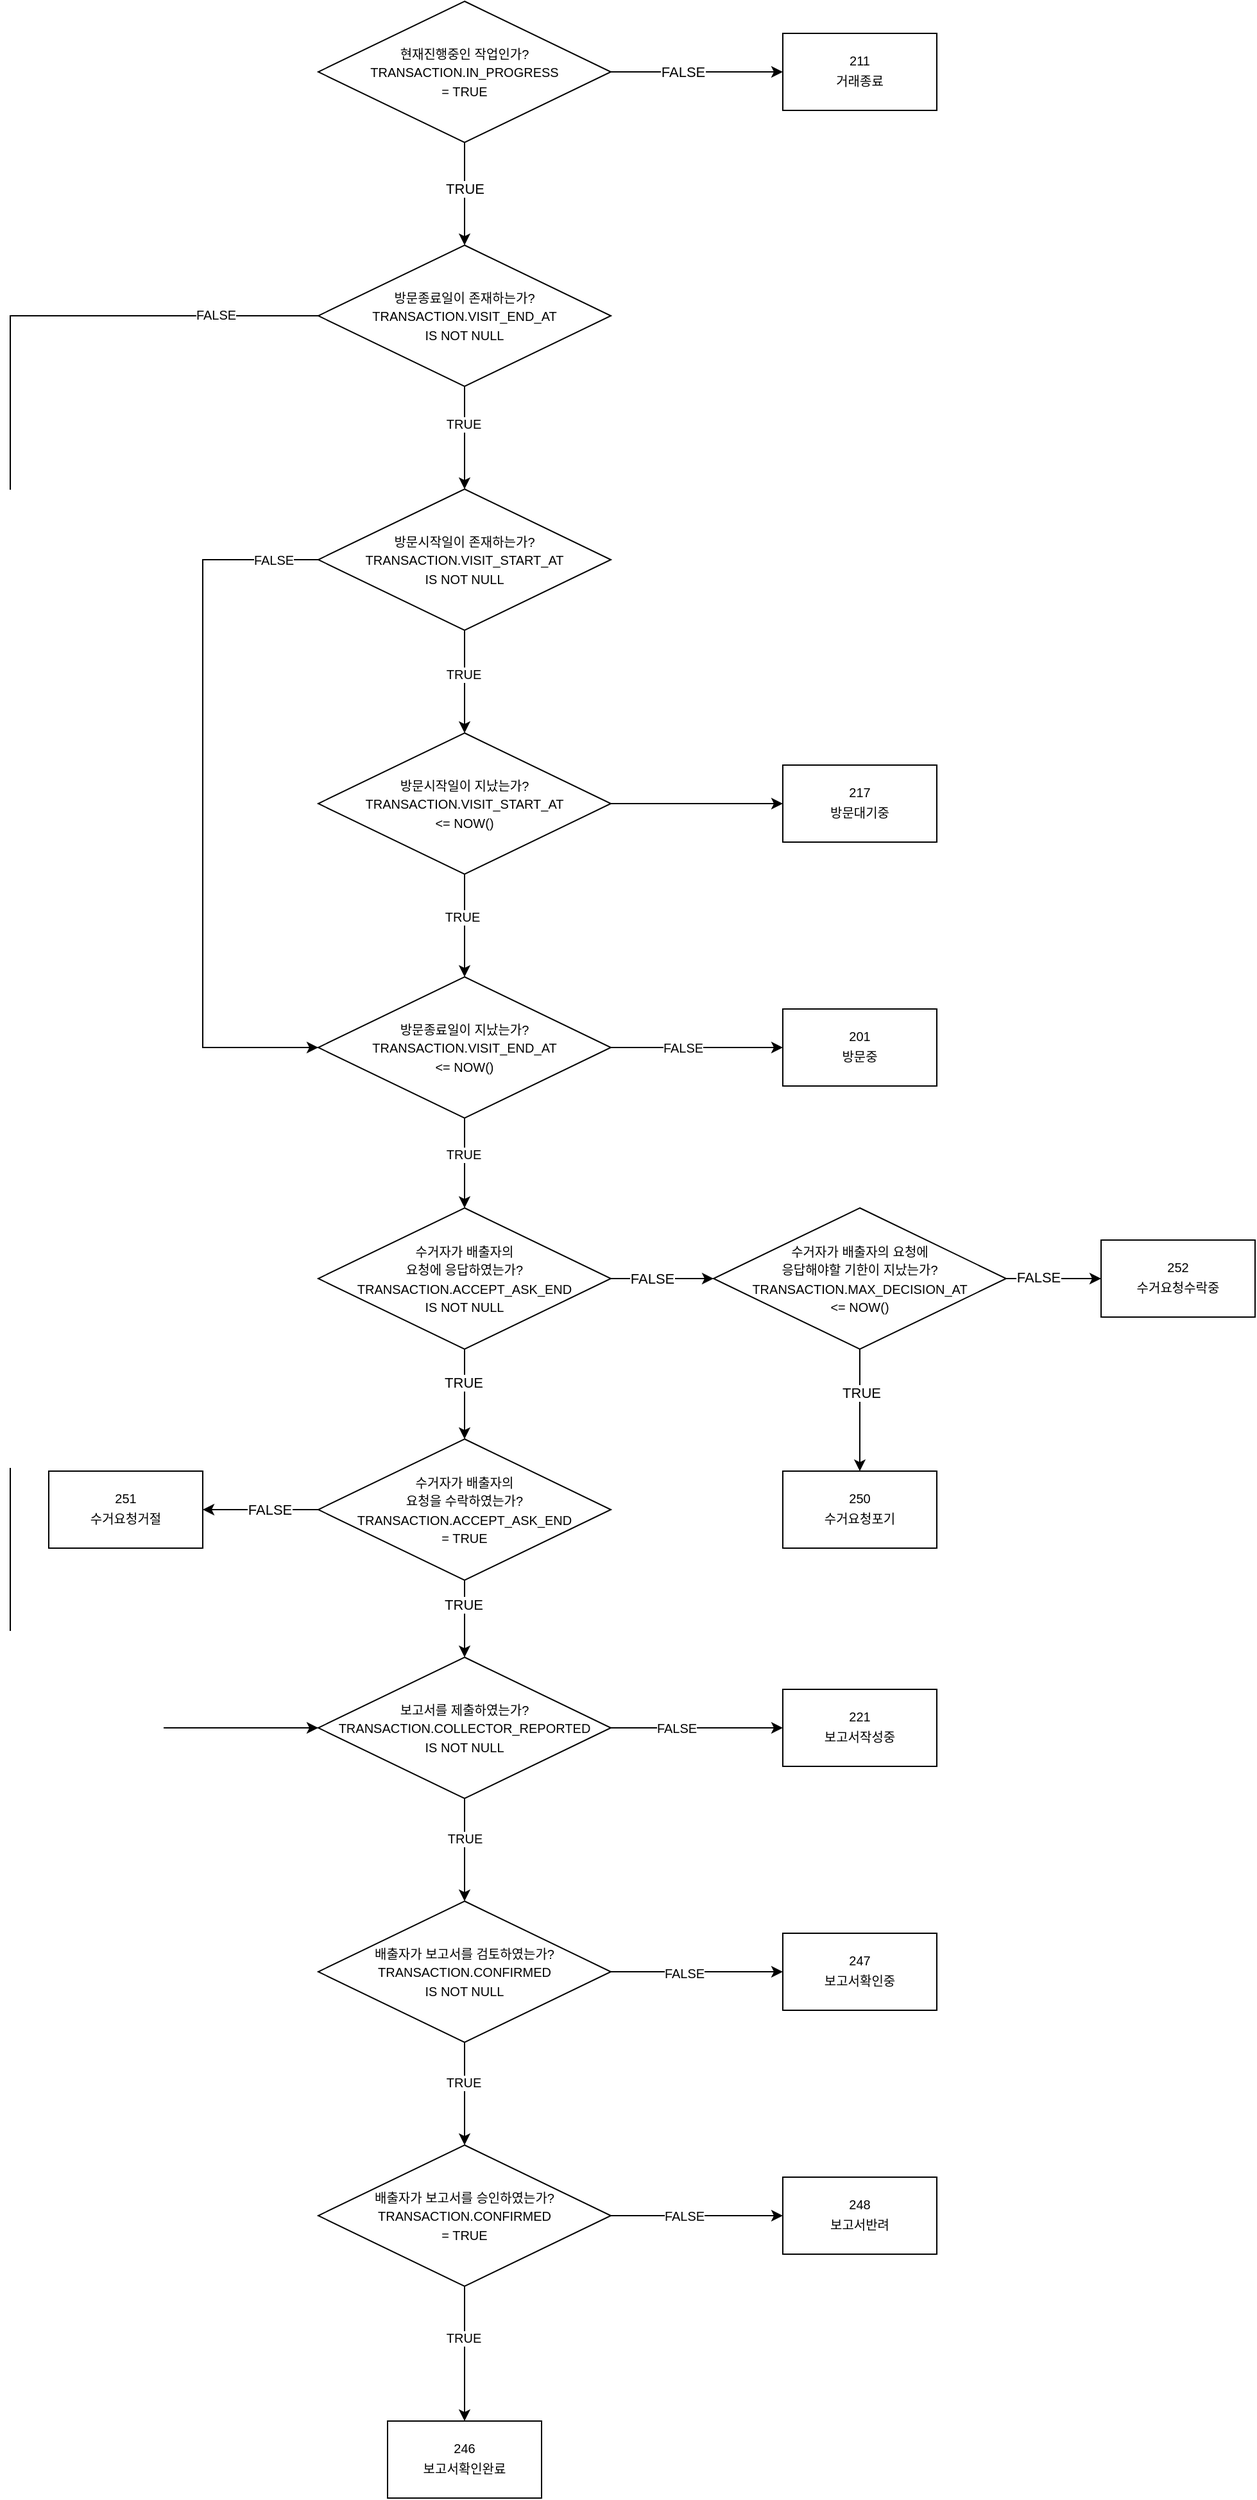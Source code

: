 <mxfile>
    <diagram id="NKuB78-2iF7RFg5ZVrHi" name="Page-1">
        <mxGraphModel dx="2127" dy="693" grid="1" gridSize="10" guides="1" tooltips="1" connect="1" arrows="1" fold="1" page="1" pageScale="1" pageWidth="827" pageHeight="1169" math="0" shadow="0">
            <root>
                <mxCell id="0"/>
                <mxCell id="1" parent="0"/>
                <mxCell id="uX54Qr66YurnJH-6QOxl-3" value="" style="edgeStyle=orthogonalEdgeStyle;rounded=0;orthogonalLoop=1;jettySize=auto;html=1;" parent="1" source="uX54Qr66YurnJH-6QOxl-1" target="uX54Qr66YurnJH-6QOxl-2" edge="1">
                    <mxGeometry relative="1" as="geometry"/>
                </mxCell>
                <mxCell id="uX54Qr66YurnJH-6QOxl-4" value="FALSE" style="edgeLabel;html=1;align=center;verticalAlign=middle;resizable=0;points=[];" parent="uX54Qr66YurnJH-6QOxl-3" vertex="1" connectable="0">
                    <mxGeometry x="-0.17" relative="1" as="geometry">
                        <mxPoint as="offset"/>
                    </mxGeometry>
                </mxCell>
                <mxCell id="uX54Qr66YurnJH-6QOxl-6" value="" style="edgeStyle=orthogonalEdgeStyle;rounded=0;orthogonalLoop=1;jettySize=auto;html=1;" parent="1" source="uX54Qr66YurnJH-6QOxl-1" target="uX54Qr66YurnJH-6QOxl-5" edge="1">
                    <mxGeometry relative="1" as="geometry"/>
                </mxCell>
                <mxCell id="uX54Qr66YurnJH-6QOxl-7" value="TRUE" style="edgeLabel;html=1;align=center;verticalAlign=middle;resizable=0;points=[];" parent="uX54Qr66YurnJH-6QOxl-6" vertex="1" connectable="0">
                    <mxGeometry x="-0.11" relative="1" as="geometry">
                        <mxPoint as="offset"/>
                    </mxGeometry>
                </mxCell>
                <mxCell id="uX54Qr66YurnJH-6QOxl-1" value="&lt;font style=&quot;font-size: 10px&quot;&gt;&lt;span style=&quot;font-size: 10px&quot;&gt;현재진행중인 작업인가?&lt;/span&gt;&lt;br style=&quot;font-size: 10px&quot;&gt;TRANSACTION.IN_PROGRESS&lt;br&gt;= TRUE&lt;br&gt;&lt;/font&gt;" style="rhombus;whiteSpace=wrap;html=1;" parent="1" vertex="1">
                    <mxGeometry x="-560" y="40" width="228" height="110" as="geometry"/>
                </mxCell>
                <mxCell id="uX54Qr66YurnJH-6QOxl-2" value="&lt;font style=&quot;font-size: 10px&quot;&gt;211&lt;br&gt;&lt;/font&gt;&lt;table style=&quot;font-size: 10px&quot;&gt;&lt;tbody&gt;&lt;tr&gt;&lt;td&gt;&lt;font style=&quot;font-size: 10px&quot;&gt;거래종료&lt;/font&gt;&lt;/td&gt;&lt;/tr&gt;&lt;/tbody&gt;&lt;/table&gt;" style="whiteSpace=wrap;html=1;" parent="1" vertex="1">
                    <mxGeometry x="-198" y="65" width="120" height="60" as="geometry"/>
                </mxCell>
                <mxCell id="uX54Qr66YurnJH-6QOxl-14" value="" style="edgeStyle=orthogonalEdgeStyle;rounded=0;orthogonalLoop=1;jettySize=auto;html=1;fontSize=10;" parent="1" source="uX54Qr66YurnJH-6QOxl-5" target="uX54Qr66YurnJH-6QOxl-13" edge="1">
                    <mxGeometry relative="1" as="geometry"/>
                </mxCell>
                <mxCell id="uX54Qr66YurnJH-6QOxl-17" value="TRUE" style="edgeLabel;html=1;align=center;verticalAlign=middle;resizable=0;points=[];fontSize=10;" parent="uX54Qr66YurnJH-6QOxl-14" vertex="1" connectable="0">
                    <mxGeometry x="-0.29" y="-1" relative="1" as="geometry">
                        <mxPoint as="offset"/>
                    </mxGeometry>
                </mxCell>
                <mxCell id="uX54Qr66YurnJH-6QOxl-51" style="edgeStyle=orthogonalEdgeStyle;rounded=0;orthogonalLoop=1;jettySize=auto;html=1;entryX=0;entryY=0.5;entryDx=0;entryDy=0;fontSize=10;exitX=0;exitY=0.5;exitDx=0;exitDy=0;" parent="1" source="uX54Qr66YurnJH-6QOxl-5" target="uX54Qr66YurnJH-6QOxl-29" edge="1">
                    <mxGeometry relative="1" as="geometry">
                        <Array as="points">
                            <mxPoint x="-800" y="285"/>
                            <mxPoint x="-800" y="1385"/>
                        </Array>
                    </mxGeometry>
                </mxCell>
                <mxCell id="uX54Qr66YurnJH-6QOxl-52" value="FALSE" style="edgeLabel;html=1;align=center;verticalAlign=middle;resizable=0;points=[];fontSize=10;" parent="uX54Qr66YurnJH-6QOxl-51" vertex="1" connectable="0">
                    <mxGeometry x="-0.898" y="-1" relative="1" as="geometry">
                        <mxPoint as="offset"/>
                    </mxGeometry>
                </mxCell>
                <mxCell id="uX54Qr66YurnJH-6QOxl-5" value="&lt;font style=&quot;font-size: 10px&quot;&gt;&lt;span style=&quot;font-size: 10px&quot;&gt;방문종료일이 존재하는가?&lt;/span&gt;&lt;br style=&quot;font-size: 10px&quot;&gt;&lt;span style=&quot;font-size: 10px&quot;&gt;TRANSACTION.VISIT_END_AT&lt;/span&gt;&lt;br&gt;&lt;span&gt;IS NOT NULL&lt;/span&gt;&lt;br&gt;&lt;/font&gt;" style="rhombus;whiteSpace=wrap;html=1;" parent="1" vertex="1">
                    <mxGeometry x="-560" y="230" width="228" height="110" as="geometry"/>
                </mxCell>
                <mxCell id="uX54Qr66YurnJH-6QOxl-16" value="" style="edgeStyle=orthogonalEdgeStyle;rounded=0;orthogonalLoop=1;jettySize=auto;html=1;fontSize=10;" parent="1" source="uX54Qr66YurnJH-6QOxl-13" target="uX54Qr66YurnJH-6QOxl-15" edge="1">
                    <mxGeometry relative="1" as="geometry"/>
                </mxCell>
                <mxCell id="uX54Qr66YurnJH-6QOxl-18" value="TRUE" style="edgeLabel;html=1;align=center;verticalAlign=middle;resizable=0;points=[];fontSize=10;" parent="uX54Qr66YurnJH-6QOxl-16" vertex="1" connectable="0">
                    <mxGeometry x="-0.15" y="-1" relative="1" as="geometry">
                        <mxPoint as="offset"/>
                    </mxGeometry>
                </mxCell>
                <mxCell id="uX54Qr66YurnJH-6QOxl-22" style="edgeStyle=orthogonalEdgeStyle;rounded=0;orthogonalLoop=1;jettySize=auto;html=1;entryX=0;entryY=0.5;entryDx=0;entryDy=0;fontSize=10;exitX=0;exitY=0.5;exitDx=0;exitDy=0;" parent="1" source="uX54Qr66YurnJH-6QOxl-13" target="uX54Qr66YurnJH-6QOxl-19" edge="1">
                    <mxGeometry relative="1" as="geometry">
                        <Array as="points">
                            <mxPoint x="-650" y="475"/>
                            <mxPoint x="-650" y="855"/>
                        </Array>
                    </mxGeometry>
                </mxCell>
                <mxCell id="uX54Qr66YurnJH-6QOxl-23" value="FALSE" style="edgeLabel;html=1;align=center;verticalAlign=middle;resizable=0;points=[];fontSize=10;" parent="uX54Qr66YurnJH-6QOxl-22" vertex="1" connectable="0">
                    <mxGeometry x="-0.824" y="1" relative="1" as="geometry">
                        <mxPoint x="14" y="-1" as="offset"/>
                    </mxGeometry>
                </mxCell>
                <mxCell id="uX54Qr66YurnJH-6QOxl-13" value="&lt;font style=&quot;font-size: 10px&quot;&gt;&lt;span style=&quot;font-size: 10px&quot;&gt;방문시작일이 존재하는가?&lt;/span&gt;&lt;br style=&quot;font-size: 10px&quot;&gt;&lt;span style=&quot;font-size: 10px&quot;&gt;TRANSACTION.VISIT_START_AT&lt;/span&gt;&lt;br&gt;&lt;span&gt;IS NOT NULL&lt;/span&gt;&lt;br&gt;&lt;/font&gt;" style="rhombus;whiteSpace=wrap;html=1;" parent="1" vertex="1">
                    <mxGeometry x="-560" y="420" width="228" height="110" as="geometry"/>
                </mxCell>
                <mxCell id="uX54Qr66YurnJH-6QOxl-20" value="" style="edgeStyle=orthogonalEdgeStyle;rounded=0;orthogonalLoop=1;jettySize=auto;html=1;fontSize=10;" parent="1" source="uX54Qr66YurnJH-6QOxl-15" target="uX54Qr66YurnJH-6QOxl-19" edge="1">
                    <mxGeometry relative="1" as="geometry"/>
                </mxCell>
                <mxCell id="uX54Qr66YurnJH-6QOxl-21" value="TRUE" style="edgeLabel;html=1;align=center;verticalAlign=middle;resizable=0;points=[];fontSize=10;" parent="uX54Qr66YurnJH-6QOxl-20" vertex="1" connectable="0">
                    <mxGeometry x="-0.186" y="-2" relative="1" as="geometry">
                        <mxPoint as="offset"/>
                    </mxGeometry>
                </mxCell>
                <mxCell id="uX54Qr66YurnJH-6QOxl-28" value="" style="edgeStyle=orthogonalEdgeStyle;rounded=0;orthogonalLoop=1;jettySize=auto;html=1;fontSize=10;" parent="1" source="uX54Qr66YurnJH-6QOxl-15" target="uX54Qr66YurnJH-6QOxl-27" edge="1">
                    <mxGeometry relative="1" as="geometry"/>
                </mxCell>
                <mxCell id="uX54Qr66YurnJH-6QOxl-15" value="&lt;font style=&quot;font-size: 10px&quot;&gt;&lt;span style=&quot;font-size: 10px&quot;&gt;방문시작일이 지났는가?&lt;/span&gt;&lt;br style=&quot;font-size: 10px&quot;&gt;&lt;span style=&quot;font-size: 10px&quot;&gt;TRANSACTION.VISIT_START_AT&lt;/span&gt;&lt;br&gt;&lt;span&gt;&amp;lt;= NOW()&lt;/span&gt;&lt;br&gt;&lt;/font&gt;" style="rhombus;whiteSpace=wrap;html=1;" parent="1" vertex="1">
                    <mxGeometry x="-560" y="610" width="228" height="110" as="geometry"/>
                </mxCell>
                <mxCell id="uX54Qr66YurnJH-6QOxl-25" value="" style="edgeStyle=orthogonalEdgeStyle;rounded=0;orthogonalLoop=1;jettySize=auto;html=1;fontSize=10;" parent="1" source="uX54Qr66YurnJH-6QOxl-19" target="uX54Qr66YurnJH-6QOxl-24" edge="1">
                    <mxGeometry relative="1" as="geometry"/>
                </mxCell>
                <mxCell id="uX54Qr66YurnJH-6QOxl-26" value="FALSE" style="edgeLabel;html=1;align=center;verticalAlign=middle;resizable=0;points=[];fontSize=10;" parent="uX54Qr66YurnJH-6QOxl-25" vertex="1" connectable="0">
                    <mxGeometry x="-0.164" relative="1" as="geometry">
                        <mxPoint as="offset"/>
                    </mxGeometry>
                </mxCell>
                <mxCell id="uX54Qr66YurnJH-6QOxl-30" value="" style="edgeStyle=orthogonalEdgeStyle;rounded=0;orthogonalLoop=1;jettySize=auto;html=1;fontSize=10;entryX=0.5;entryY=0;entryDx=0;entryDy=0;" parent="1" source="uX54Qr66YurnJH-6QOxl-19" target="3" edge="1">
                    <mxGeometry relative="1" as="geometry"/>
                </mxCell>
                <mxCell id="uX54Qr66YurnJH-6QOxl-31" value="TRUE" style="edgeLabel;html=1;align=center;verticalAlign=middle;resizable=0;points=[];fontSize=10;" parent="uX54Qr66YurnJH-6QOxl-30" vertex="1" connectable="0">
                    <mxGeometry x="-0.207" y="-1" relative="1" as="geometry">
                        <mxPoint as="offset"/>
                    </mxGeometry>
                </mxCell>
                <mxCell id="uX54Qr66YurnJH-6QOxl-19" value="&lt;font style=&quot;font-size: 10px&quot;&gt;&lt;span style=&quot;font-size: 10px&quot;&gt;방문종료일이 지났는가?&lt;/span&gt;&lt;br style=&quot;font-size: 10px&quot;&gt;&lt;span style=&quot;font-size: 10px&quot;&gt;TRANSACTION.VISIT_END_AT&lt;/span&gt;&lt;br&gt;&lt;span&gt;&amp;lt;= NOW()&lt;/span&gt;&lt;br&gt;&lt;/font&gt;" style="rhombus;whiteSpace=wrap;html=1;" parent="1" vertex="1">
                    <mxGeometry x="-560" y="800" width="228" height="110" as="geometry"/>
                </mxCell>
                <mxCell id="uX54Qr66YurnJH-6QOxl-24" value="&lt;font style=&quot;font-size: 10px&quot;&gt;201&lt;br&gt;&lt;/font&gt;&lt;table style=&quot;font-size: 10px&quot;&gt;&lt;tbody&gt;&lt;tr&gt;&lt;td&gt;방문중&lt;/td&gt;&lt;/tr&gt;&lt;/tbody&gt;&lt;/table&gt;" style="whiteSpace=wrap;html=1;" parent="1" vertex="1">
                    <mxGeometry x="-198" y="825" width="120" height="60" as="geometry"/>
                </mxCell>
                <mxCell id="uX54Qr66YurnJH-6QOxl-27" value="&lt;font style=&quot;font-size: 10px&quot;&gt;217&lt;br&gt;&lt;/font&gt;&lt;table style=&quot;font-size: 10px&quot;&gt;&lt;tbody&gt;&lt;tr&gt;&lt;td&gt;방문대기중&lt;/td&gt;&lt;/tr&gt;&lt;/tbody&gt;&lt;/table&gt;" style="whiteSpace=wrap;html=1;" parent="1" vertex="1">
                    <mxGeometry x="-198" y="635" width="120" height="60" as="geometry"/>
                </mxCell>
                <mxCell id="uX54Qr66YurnJH-6QOxl-33" value="" style="edgeStyle=orthogonalEdgeStyle;rounded=0;orthogonalLoop=1;jettySize=auto;html=1;fontSize=10;" parent="1" source="uX54Qr66YurnJH-6QOxl-29" target="uX54Qr66YurnJH-6QOxl-32" edge="1">
                    <mxGeometry relative="1" as="geometry"/>
                </mxCell>
                <mxCell id="uX54Qr66YurnJH-6QOxl-34" value="FALSE" style="edgeLabel;html=1;align=center;verticalAlign=middle;resizable=0;points=[];fontSize=10;" parent="uX54Qr66YurnJH-6QOxl-33" vertex="1" connectable="0">
                    <mxGeometry x="-0.241" relative="1" as="geometry">
                        <mxPoint as="offset"/>
                    </mxGeometry>
                </mxCell>
                <mxCell id="uX54Qr66YurnJH-6QOxl-36" value="" style="edgeStyle=orthogonalEdgeStyle;rounded=0;orthogonalLoop=1;jettySize=auto;html=1;fontSize=10;" parent="1" source="uX54Qr66YurnJH-6QOxl-29" target="uX54Qr66YurnJH-6QOxl-35" edge="1">
                    <mxGeometry relative="1" as="geometry"/>
                </mxCell>
                <mxCell id="uX54Qr66YurnJH-6QOxl-37" value="TRUE" style="edgeLabel;html=1;align=center;verticalAlign=middle;resizable=0;points=[];fontSize=10;" parent="uX54Qr66YurnJH-6QOxl-36" vertex="1" connectable="0">
                    <mxGeometry x="-0.229" relative="1" as="geometry">
                        <mxPoint as="offset"/>
                    </mxGeometry>
                </mxCell>
                <mxCell id="uX54Qr66YurnJH-6QOxl-29" value="&lt;font&gt;&lt;span style=&quot;font-size: 10px&quot;&gt;보고서를 제출하였는가?&lt;/span&gt;&lt;br style=&quot;font-size: 10px&quot;&gt;&lt;span style=&quot;font-size: 10px&quot;&gt;TRANSACTION.COLLECTOR_REPORTED&lt;/span&gt;&lt;br&gt;&lt;span style=&quot;font-size: 10px&quot;&gt;IS NOT NULL&lt;/span&gt;&lt;br&gt;&lt;/font&gt;" style="rhombus;whiteSpace=wrap;html=1;" parent="1" vertex="1">
                    <mxGeometry x="-560" y="1330" width="228" height="110" as="geometry"/>
                </mxCell>
                <mxCell id="uX54Qr66YurnJH-6QOxl-32" value="&lt;font style=&quot;font-size: 10px&quot;&gt;221&lt;br&gt;&lt;/font&gt;&lt;table style=&quot;font-size: 10px&quot;&gt;&lt;tbody&gt;&lt;tr&gt;&lt;td&gt;보고서작성중&lt;/td&gt;&lt;/tr&gt;&lt;/tbody&gt;&lt;/table&gt;" style="whiteSpace=wrap;html=1;" parent="1" vertex="1">
                    <mxGeometry x="-198" y="1355" width="120" height="60" as="geometry"/>
                </mxCell>
                <mxCell id="uX54Qr66YurnJH-6QOxl-42" value="" style="edgeStyle=orthogonalEdgeStyle;rounded=0;orthogonalLoop=1;jettySize=auto;html=1;fontSize=10;" parent="1" source="uX54Qr66YurnJH-6QOxl-35" target="uX54Qr66YurnJH-6QOxl-41" edge="1">
                    <mxGeometry relative="1" as="geometry"/>
                </mxCell>
                <mxCell id="uX54Qr66YurnJH-6QOxl-43" value="TRUE" style="edgeLabel;html=1;align=center;verticalAlign=middle;resizable=0;points=[];fontSize=10;" parent="uX54Qr66YurnJH-6QOxl-42" vertex="1" connectable="0">
                    <mxGeometry x="-0.221" y="-1" relative="1" as="geometry">
                        <mxPoint as="offset"/>
                    </mxGeometry>
                </mxCell>
                <mxCell id="uX54Qr66YurnJH-6QOxl-54" value="" style="edgeStyle=orthogonalEdgeStyle;rounded=0;orthogonalLoop=1;jettySize=auto;html=1;fontSize=10;" parent="1" source="uX54Qr66YurnJH-6QOxl-35" target="uX54Qr66YurnJH-6QOxl-53" edge="1">
                    <mxGeometry relative="1" as="geometry"/>
                </mxCell>
                <mxCell id="uX54Qr66YurnJH-6QOxl-55" value="FALSE" style="edgeLabel;html=1;align=center;verticalAlign=middle;resizable=0;points=[];fontSize=10;" parent="uX54Qr66YurnJH-6QOxl-54" vertex="1" connectable="0">
                    <mxGeometry x="-0.16" y="-1" relative="1" as="geometry">
                        <mxPoint as="offset"/>
                    </mxGeometry>
                </mxCell>
                <mxCell id="uX54Qr66YurnJH-6QOxl-35" value="&lt;font&gt;&lt;span style=&quot;font-size: 10px&quot;&gt;배출자가 보고서를 검토하였는가?&lt;/span&gt;&lt;br style=&quot;font-size: 10px&quot;&gt;&lt;span style=&quot;font-size: 10px&quot;&gt;TRANSACTION.&lt;/span&gt;&lt;span style=&quot;font-size: 10px&quot;&gt;CONFIRMED&lt;/span&gt;&lt;br&gt;&lt;span style=&quot;font-size: 10px&quot;&gt;IS NOT NULL&lt;/span&gt;&lt;br&gt;&lt;/font&gt;" style="rhombus;whiteSpace=wrap;html=1;" parent="1" vertex="1">
                    <mxGeometry x="-560" y="1520" width="228" height="110" as="geometry"/>
                </mxCell>
                <mxCell id="uX54Qr66YurnJH-6QOxl-45" value="" style="edgeStyle=orthogonalEdgeStyle;rounded=0;orthogonalLoop=1;jettySize=auto;html=1;fontSize=10;" parent="1" source="uX54Qr66YurnJH-6QOxl-41" target="uX54Qr66YurnJH-6QOxl-44" edge="1">
                    <mxGeometry relative="1" as="geometry"/>
                </mxCell>
                <mxCell id="uX54Qr66YurnJH-6QOxl-46" value="TRUE" style="edgeLabel;html=1;align=center;verticalAlign=middle;resizable=0;points=[];fontSize=10;" parent="uX54Qr66YurnJH-6QOxl-45" vertex="1" connectable="0">
                    <mxGeometry x="-0.238" y="-1" relative="1" as="geometry">
                        <mxPoint as="offset"/>
                    </mxGeometry>
                </mxCell>
                <mxCell id="uX54Qr66YurnJH-6QOxl-48" value="" style="edgeStyle=orthogonalEdgeStyle;rounded=0;orthogonalLoop=1;jettySize=auto;html=1;fontSize=10;" parent="1" source="uX54Qr66YurnJH-6QOxl-41" target="uX54Qr66YurnJH-6QOxl-47" edge="1">
                    <mxGeometry relative="1" as="geometry"/>
                </mxCell>
                <mxCell id="uX54Qr66YurnJH-6QOxl-56" value="FALSE" style="edgeLabel;html=1;align=center;verticalAlign=middle;resizable=0;points=[];fontSize=10;" parent="uX54Qr66YurnJH-6QOxl-48" vertex="1" connectable="0">
                    <mxGeometry x="-0.146" relative="1" as="geometry">
                        <mxPoint as="offset"/>
                    </mxGeometry>
                </mxCell>
                <mxCell id="uX54Qr66YurnJH-6QOxl-41" value="&lt;font&gt;&lt;span style=&quot;font-size: 10px&quot;&gt;배출자가 보고서를 승인하였는가?&lt;/span&gt;&lt;br style=&quot;font-size: 10px&quot;&gt;&lt;span style=&quot;font-size: 10px&quot;&gt;TRANSACTION.&lt;/span&gt;&lt;span style=&quot;font-size: 10px&quot;&gt;CONFIRMED&lt;/span&gt;&lt;br&gt;&lt;span style=&quot;font-size: 10px&quot;&gt;= TRUE&lt;/span&gt;&lt;br&gt;&lt;/font&gt;" style="rhombus;whiteSpace=wrap;html=1;" parent="1" vertex="1">
                    <mxGeometry x="-560" y="1710" width="228" height="110" as="geometry"/>
                </mxCell>
                <mxCell id="uX54Qr66YurnJH-6QOxl-44" value="&lt;font style=&quot;font-size: 10px&quot;&gt;246&lt;br&gt;&lt;/font&gt;&lt;table style=&quot;font-size: 10px&quot;&gt;&lt;tbody&gt;&lt;tr&gt;&lt;td&gt;보고서확인완료&lt;/td&gt;&lt;/tr&gt;&lt;/tbody&gt;&lt;/table&gt;" style="whiteSpace=wrap;html=1;" parent="1" vertex="1">
                    <mxGeometry x="-506" y="1925" width="120" height="60" as="geometry"/>
                </mxCell>
                <mxCell id="uX54Qr66YurnJH-6QOxl-47" value="&lt;font style=&quot;font-size: 10px&quot;&gt;248&lt;br&gt;&lt;/font&gt;&lt;table style=&quot;font-size: 10px&quot;&gt;&lt;tbody&gt;&lt;tr&gt;&lt;td&gt;보고서반려&lt;/td&gt;&lt;/tr&gt;&lt;/tbody&gt;&lt;/table&gt;" style="whiteSpace=wrap;html=1;" parent="1" vertex="1">
                    <mxGeometry x="-198" y="1735" width="120" height="60" as="geometry"/>
                </mxCell>
                <mxCell id="uX54Qr66YurnJH-6QOxl-53" value="&lt;font style=&quot;font-size: 10px&quot;&gt;247&lt;br&gt;&lt;/font&gt;&lt;table style=&quot;font-size: 10px&quot;&gt;&lt;tbody&gt;&lt;tr&gt;&lt;td&gt;보고서확인중&lt;/td&gt;&lt;/tr&gt;&lt;/tbody&gt;&lt;/table&gt;" style="whiteSpace=wrap;html=1;" parent="1" vertex="1">
                    <mxGeometry x="-198" y="1545" width="120" height="60" as="geometry"/>
                </mxCell>
                <mxCell id="5" value="" style="edgeStyle=none;html=1;" edge="1" parent="1" source="3" target="4">
                    <mxGeometry relative="1" as="geometry"/>
                </mxCell>
                <mxCell id="6" value="TRUE" style="edgeLabel;html=1;align=center;verticalAlign=middle;resizable=0;points=[];" vertex="1" connectable="0" parent="5">
                    <mxGeometry x="-0.259" y="-1" relative="1" as="geometry">
                        <mxPoint as="offset"/>
                    </mxGeometry>
                </mxCell>
                <mxCell id="10" value="" style="edgeStyle=none;html=1;" edge="1" parent="1" source="3" target="9">
                    <mxGeometry relative="1" as="geometry"/>
                </mxCell>
                <mxCell id="11" value="FALSE" style="edgeLabel;html=1;align=center;verticalAlign=middle;resizable=0;points=[];" vertex="1" connectable="0" parent="10">
                    <mxGeometry x="-0.351" relative="1" as="geometry">
                        <mxPoint x="6" as="offset"/>
                    </mxGeometry>
                </mxCell>
                <mxCell id="3" value="&lt;font&gt;&lt;span style=&quot;font-size: 10px&quot;&gt;수거자가 배출자의 &lt;br&gt;요청에 응답하였는가?&lt;/span&gt;&lt;br style=&quot;font-size: 10px&quot;&gt;&lt;span style=&quot;font-size: 10px&quot;&gt;TRANSACTION.ACCEPT_ASK_END&lt;/span&gt;&lt;br&gt;&lt;span style=&quot;font-size: 10px&quot;&gt;IS NOT NULL&lt;/span&gt;&lt;br&gt;&lt;/font&gt;" style="rhombus;whiteSpace=wrap;html=1;" vertex="1" parent="1">
                    <mxGeometry x="-560" y="980" width="228" height="110" as="geometry"/>
                </mxCell>
                <mxCell id="7" value="" style="edgeStyle=none;html=1;" edge="1" parent="1" source="4" target="uX54Qr66YurnJH-6QOxl-29">
                    <mxGeometry relative="1" as="geometry"/>
                </mxCell>
                <mxCell id="8" value="TRUE" style="edgeLabel;html=1;align=center;verticalAlign=middle;resizable=0;points=[];" vertex="1" connectable="0" parent="7">
                    <mxGeometry x="-0.364" y="-1" relative="1" as="geometry">
                        <mxPoint as="offset"/>
                    </mxGeometry>
                </mxCell>
                <mxCell id="13" style="edgeStyle=none;html=1;entryX=1;entryY=0.5;entryDx=0;entryDy=0;" edge="1" parent="1" source="4" target="12">
                    <mxGeometry relative="1" as="geometry"/>
                </mxCell>
                <mxCell id="15" value="FALSE" style="edgeLabel;html=1;align=center;verticalAlign=middle;resizable=0;points=[];" vertex="1" connectable="0" parent="13">
                    <mxGeometry x="-0.16" relative="1" as="geometry">
                        <mxPoint as="offset"/>
                    </mxGeometry>
                </mxCell>
                <mxCell id="4" value="&lt;font&gt;&lt;span style=&quot;font-size: 10px&quot;&gt;수거자가 배출자의 &lt;br&gt;요청을 수락하였는가?&lt;/span&gt;&lt;br style=&quot;font-size: 10px&quot;&gt;&lt;span style=&quot;font-size: 10px&quot;&gt;TRANSACTION.ACCEPT_ASK_END&lt;/span&gt;&lt;br&gt;&lt;span style=&quot;font-size: 10px&quot;&gt;= TRUE&lt;/span&gt;&lt;br&gt;&lt;/font&gt;" style="rhombus;whiteSpace=wrap;html=1;" vertex="1" parent="1">
                    <mxGeometry x="-560" y="1160" width="228" height="110" as="geometry"/>
                </mxCell>
                <mxCell id="17" value="" style="edgeStyle=none;html=1;" edge="1" parent="1" source="9" target="16">
                    <mxGeometry relative="1" as="geometry"/>
                </mxCell>
                <mxCell id="18" value="FALSE" style="edgeLabel;html=1;align=center;verticalAlign=middle;resizable=0;points=[];" vertex="1" connectable="0" parent="17">
                    <mxGeometry x="-0.338" y="1" relative="1" as="geometry">
                        <mxPoint as="offset"/>
                    </mxGeometry>
                </mxCell>
                <mxCell id="20" value="" style="edgeStyle=none;html=1;" edge="1" parent="1" source="9" target="19">
                    <mxGeometry relative="1" as="geometry"/>
                </mxCell>
                <mxCell id="21" value="TRUE" style="edgeLabel;html=1;align=center;verticalAlign=middle;resizable=0;points=[];" vertex="1" connectable="0" parent="20">
                    <mxGeometry x="-0.293" y="1" relative="1" as="geometry">
                        <mxPoint as="offset"/>
                    </mxGeometry>
                </mxCell>
                <mxCell id="9" value="&lt;font&gt;&lt;span style=&quot;font-size: 10px&quot;&gt;수거자가 배출자의 요청에 &lt;br&gt;응답해야할 기한이 지났는가?&lt;/span&gt;&lt;br style=&quot;font-size: 10px&quot;&gt;&lt;span style=&quot;font-size: 10px&quot;&gt;TRANSACTION.&lt;/span&gt;&lt;span style=&quot;font-size: 10px&quot;&gt;MAX_DECISION_AT&lt;/span&gt;&lt;br&gt;&lt;span style=&quot;font-size: 10px&quot;&gt;&amp;lt;= NOW()&lt;/span&gt;&lt;br&gt;&lt;/font&gt;" style="rhombus;whiteSpace=wrap;html=1;" vertex="1" parent="1">
                    <mxGeometry x="-252" y="980" width="228" height="110" as="geometry"/>
                </mxCell>
                <mxCell id="12" value="&lt;font style=&quot;font-size: 10px&quot;&gt;251&lt;br&gt;&lt;/font&gt;&lt;table style=&quot;font-size: 10px&quot;&gt;&lt;tbody&gt;&lt;tr&gt;&lt;td&gt;수거요청거절&lt;/td&gt;&lt;/tr&gt;&lt;/tbody&gt;&lt;/table&gt;" style="whiteSpace=wrap;html=1;" vertex="1" parent="1">
                    <mxGeometry x="-770" y="1185" width="120" height="60" as="geometry"/>
                </mxCell>
                <mxCell id="16" value="&lt;font style=&quot;font-size: 10px&quot;&gt;252&lt;br&gt;&lt;/font&gt;&lt;table style=&quot;font-size: 10px&quot;&gt;&lt;tbody&gt;&lt;tr&gt;&lt;td&gt;수거요청수락중&lt;/td&gt;&lt;/tr&gt;&lt;/tbody&gt;&lt;/table&gt;" style="whiteSpace=wrap;html=1;" vertex="1" parent="1">
                    <mxGeometry x="50" y="1005" width="120" height="60" as="geometry"/>
                </mxCell>
                <mxCell id="19" value="&lt;font style=&quot;font-size: 10px&quot;&gt;250&lt;br&gt;&lt;/font&gt;&lt;table style=&quot;font-size: 10px&quot;&gt;&lt;tbody&gt;&lt;tr&gt;&lt;td&gt;수거요청포기&lt;/td&gt;&lt;/tr&gt;&lt;/tbody&gt;&lt;/table&gt;" style="whiteSpace=wrap;html=1;" vertex="1" parent="1">
                    <mxGeometry x="-198" y="1185" width="120" height="60" as="geometry"/>
                </mxCell>
            </root>
        </mxGraphModel>
    </diagram>
</mxfile>
